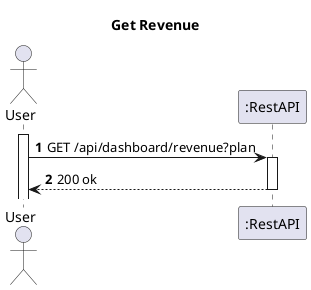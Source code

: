 @startuml
'https://plantuml.com/sequence-diagram

title  Get Revenue

autoactivate on
autonumber

actor "User" as User
participant ":RestAPI" as System

activate User

User -> System: GET /api/dashboard/revenue?plan
System --> User: 200 ok
@enduml
